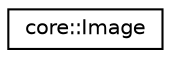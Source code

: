 digraph "Graphical Class Hierarchy"
{
  edge [fontname="Helvetica",fontsize="10",labelfontname="Helvetica",labelfontsize="10"];
  node [fontname="Helvetica",fontsize="10",shape=record];
  rankdir="LR";
  Node1 [label="core::Image",height=0.2,width=0.4,color="black", fillcolor="white", style="filled",URL="$classcore_1_1_image.html"];
}
